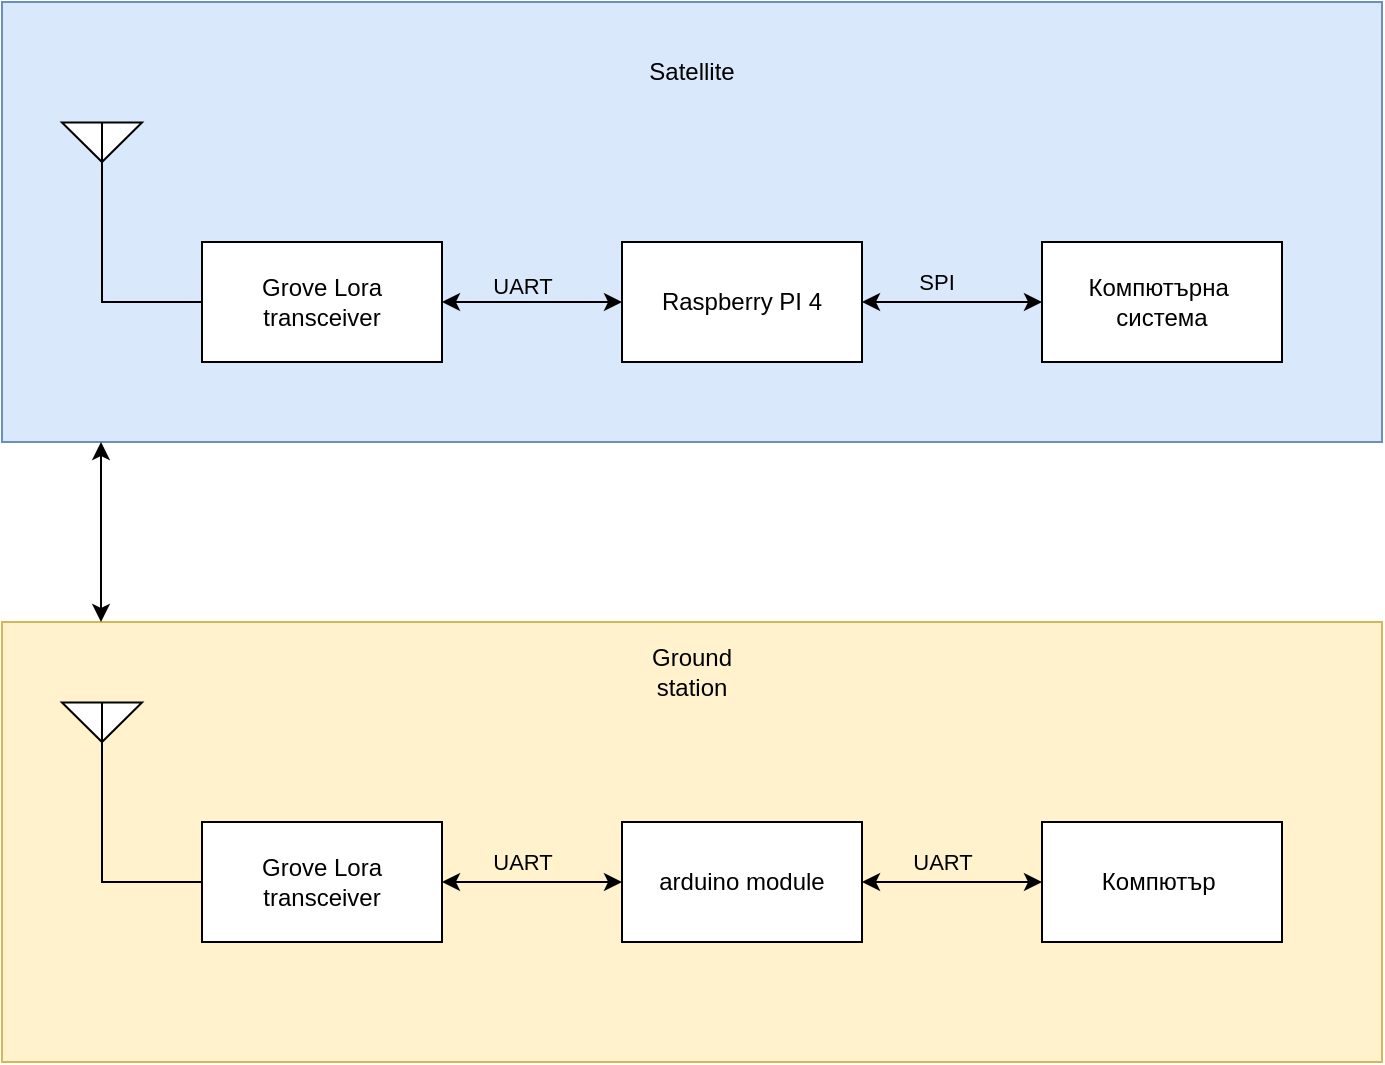 <mxfile version="26.0.11">
  <diagram name="Page-1" id="evlBgb8XTGEUNXx5JgyI">
    <mxGraphModel dx="1434" dy="746" grid="1" gridSize="10" guides="1" tooltips="1" connect="1" arrows="1" fold="1" page="1" pageScale="1" pageWidth="850" pageHeight="1100" math="0" shadow="0">
      <root>
        <mxCell id="0" />
        <mxCell id="1" parent="0" />
        <mxCell id="FyKXJC8bxWe7IaWZgprI-20" value="" style="rounded=0;whiteSpace=wrap;html=1;fillColor=#dae8fc;strokeColor=#6c8ebf;" vertex="1" parent="1">
          <mxGeometry x="130" y="80" width="690" height="220" as="geometry" />
        </mxCell>
        <mxCell id="FyKXJC8bxWe7IaWZgprI-21" value="" style="rounded=0;whiteSpace=wrap;html=1;fillColor=#fff2cc;strokeColor=#d6b656;" vertex="1" parent="1">
          <mxGeometry x="130" y="390" width="690" height="220" as="geometry" />
        </mxCell>
        <mxCell id="FyKXJC8bxWe7IaWZgprI-1" value="Grove Lora transceiver" style="rounded=0;whiteSpace=wrap;html=1;" vertex="1" parent="1">
          <mxGeometry x="230" y="200" width="120" height="60" as="geometry" />
        </mxCell>
        <mxCell id="FyKXJC8bxWe7IaWZgprI-5" style="edgeStyle=orthogonalEdgeStyle;rounded=0;orthogonalLoop=1;jettySize=auto;html=1;exitX=0;exitY=0.5;exitDx=0;exitDy=0;entryX=1;entryY=0.5;entryDx=0;entryDy=0;startArrow=classic;startFill=1;" edge="1" parent="1" source="FyKXJC8bxWe7IaWZgprI-2" target="FyKXJC8bxWe7IaWZgprI-1">
          <mxGeometry relative="1" as="geometry" />
        </mxCell>
        <mxCell id="FyKXJC8bxWe7IaWZgprI-16" value="UART" style="edgeLabel;html=1;align=center;verticalAlign=middle;resizable=0;points=[];labelBackgroundColor=none;" vertex="1" connectable="0" parent="FyKXJC8bxWe7IaWZgprI-5">
          <mxGeometry x="0.044" y="2" relative="1" as="geometry">
            <mxPoint x="-3" y="-10" as="offset" />
          </mxGeometry>
        </mxCell>
        <mxCell id="FyKXJC8bxWe7IaWZgprI-2" value="Raspberry PI 4" style="rounded=0;whiteSpace=wrap;html=1;" vertex="1" parent="1">
          <mxGeometry x="440" y="200" width="120" height="60" as="geometry" />
        </mxCell>
        <mxCell id="FyKXJC8bxWe7IaWZgprI-4" style="edgeStyle=orthogonalEdgeStyle;rounded=0;orthogonalLoop=1;jettySize=auto;html=1;exitX=0;exitY=0.5;exitDx=0;exitDy=0;entryX=1;entryY=0.5;entryDx=0;entryDy=0;startArrow=classic;startFill=1;" edge="1" parent="1" source="FyKXJC8bxWe7IaWZgprI-3" target="FyKXJC8bxWe7IaWZgprI-2">
          <mxGeometry relative="1" as="geometry" />
        </mxCell>
        <mxCell id="FyKXJC8bxWe7IaWZgprI-18" value="SPI" style="edgeLabel;html=1;align=center;verticalAlign=middle;resizable=0;points=[];labelBackgroundColor=none;" vertex="1" connectable="0" parent="FyKXJC8bxWe7IaWZgprI-4">
          <mxGeometry x="0.2" y="2" relative="1" as="geometry">
            <mxPoint x="1" y="-12" as="offset" />
          </mxGeometry>
        </mxCell>
        <mxCell id="FyKXJC8bxWe7IaWZgprI-3" value="Компютърна&amp;nbsp; система" style="rounded=0;whiteSpace=wrap;html=1;" vertex="1" parent="1">
          <mxGeometry x="650" y="200" width="120" height="60" as="geometry" />
        </mxCell>
        <mxCell id="FyKXJC8bxWe7IaWZgprI-6" value="" style="verticalLabelPosition=bottom;shadow=0;dashed=0;align=center;html=1;verticalAlign=top;shape=mxgraph.electrical.radio.aerial_-_antenna_2;" vertex="1" parent="1">
          <mxGeometry x="160" y="140" width="40" height="50" as="geometry" />
        </mxCell>
        <mxCell id="FyKXJC8bxWe7IaWZgprI-7" style="edgeStyle=orthogonalEdgeStyle;rounded=0;orthogonalLoop=1;jettySize=auto;html=1;exitX=0;exitY=0.5;exitDx=0;exitDy=0;entryX=0.5;entryY=1;entryDx=0;entryDy=0;entryPerimeter=0;endArrow=none;startFill=0;" edge="1" parent="1" source="FyKXJC8bxWe7IaWZgprI-1" target="FyKXJC8bxWe7IaWZgprI-6">
          <mxGeometry relative="1" as="geometry" />
        </mxCell>
        <mxCell id="FyKXJC8bxWe7IaWZgprI-9" value="Grove Lora transceiver" style="rounded=0;whiteSpace=wrap;html=1;" vertex="1" parent="1">
          <mxGeometry x="230" y="490" width="120" height="60" as="geometry" />
        </mxCell>
        <mxCell id="FyKXJC8bxWe7IaWZgprI-10" style="edgeStyle=orthogonalEdgeStyle;rounded=0;orthogonalLoop=1;jettySize=auto;html=1;exitX=0;exitY=0.5;exitDx=0;exitDy=0;entryX=1;entryY=0.5;entryDx=0;entryDy=0;startArrow=classic;startFill=1;" edge="1" parent="1" source="FyKXJC8bxWe7IaWZgprI-11" target="FyKXJC8bxWe7IaWZgprI-9">
          <mxGeometry relative="1" as="geometry" />
        </mxCell>
        <mxCell id="FyKXJC8bxWe7IaWZgprI-17" value="UART" style="edgeLabel;html=1;align=center;verticalAlign=middle;resizable=0;points=[];labelBackgroundColor=none;" vertex="1" connectable="0" parent="FyKXJC8bxWe7IaWZgprI-10">
          <mxGeometry x="-0.067" y="1" relative="1" as="geometry">
            <mxPoint x="-8" y="-11" as="offset" />
          </mxGeometry>
        </mxCell>
        <mxCell id="FyKXJC8bxWe7IaWZgprI-11" value="arduino module" style="rounded=0;whiteSpace=wrap;html=1;" vertex="1" parent="1">
          <mxGeometry x="440" y="490" width="120" height="60" as="geometry" />
        </mxCell>
        <mxCell id="FyKXJC8bxWe7IaWZgprI-12" style="edgeStyle=orthogonalEdgeStyle;rounded=0;orthogonalLoop=1;jettySize=auto;html=1;exitX=0;exitY=0.5;exitDx=0;exitDy=0;entryX=1;entryY=0.5;entryDx=0;entryDy=0;startArrow=classic;startFill=1;" edge="1" parent="1" source="FyKXJC8bxWe7IaWZgprI-13" target="FyKXJC8bxWe7IaWZgprI-11">
          <mxGeometry relative="1" as="geometry" />
        </mxCell>
        <mxCell id="FyKXJC8bxWe7IaWZgprI-19" value="UART" style="edgeLabel;html=1;align=center;verticalAlign=middle;resizable=0;points=[];labelBackgroundColor=none;" vertex="1" connectable="0" parent="FyKXJC8bxWe7IaWZgprI-12">
          <mxGeometry x="0.111" y="1" relative="1" as="geometry">
            <mxPoint y="-11" as="offset" />
          </mxGeometry>
        </mxCell>
        <mxCell id="FyKXJC8bxWe7IaWZgprI-13" value="Компютър&amp;nbsp;" style="rounded=0;whiteSpace=wrap;html=1;" vertex="1" parent="1">
          <mxGeometry x="650" y="490" width="120" height="60" as="geometry" />
        </mxCell>
        <mxCell id="FyKXJC8bxWe7IaWZgprI-14" value="" style="verticalLabelPosition=bottom;shadow=0;dashed=0;align=center;html=1;verticalAlign=top;shape=mxgraph.electrical.radio.aerial_-_antenna_2;" vertex="1" parent="1">
          <mxGeometry x="160" y="430" width="40" height="50" as="geometry" />
        </mxCell>
        <mxCell id="FyKXJC8bxWe7IaWZgprI-15" style="edgeStyle=orthogonalEdgeStyle;rounded=0;orthogonalLoop=1;jettySize=auto;html=1;exitX=0;exitY=0.5;exitDx=0;exitDy=0;entryX=0.5;entryY=1;entryDx=0;entryDy=0;entryPerimeter=0;endArrow=none;startFill=0;" edge="1" parent="1" source="FyKXJC8bxWe7IaWZgprI-9" target="FyKXJC8bxWe7IaWZgprI-14">
          <mxGeometry relative="1" as="geometry" />
        </mxCell>
        <mxCell id="FyKXJC8bxWe7IaWZgprI-22" value="Satellite" style="text;html=1;align=center;verticalAlign=middle;whiteSpace=wrap;rounded=0;" vertex="1" parent="1">
          <mxGeometry x="445" y="100" width="60" height="30" as="geometry" />
        </mxCell>
        <mxCell id="FyKXJC8bxWe7IaWZgprI-23" value="Ground station" style="text;html=1;align=center;verticalAlign=middle;whiteSpace=wrap;rounded=0;" vertex="1" parent="1">
          <mxGeometry x="445" y="400" width="60" height="30" as="geometry" />
        </mxCell>
        <mxCell id="FyKXJC8bxWe7IaWZgprI-24" value="" style="endArrow=classic;startArrow=classic;html=1;rounded=0;exitX=0.5;exitY=0;exitDx=0;exitDy=0;" edge="1" parent="1">
          <mxGeometry width="50" height="50" relative="1" as="geometry">
            <mxPoint x="179.5" y="390" as="sourcePoint" />
            <mxPoint x="179.5" y="300" as="targetPoint" />
          </mxGeometry>
        </mxCell>
      </root>
    </mxGraphModel>
  </diagram>
</mxfile>
